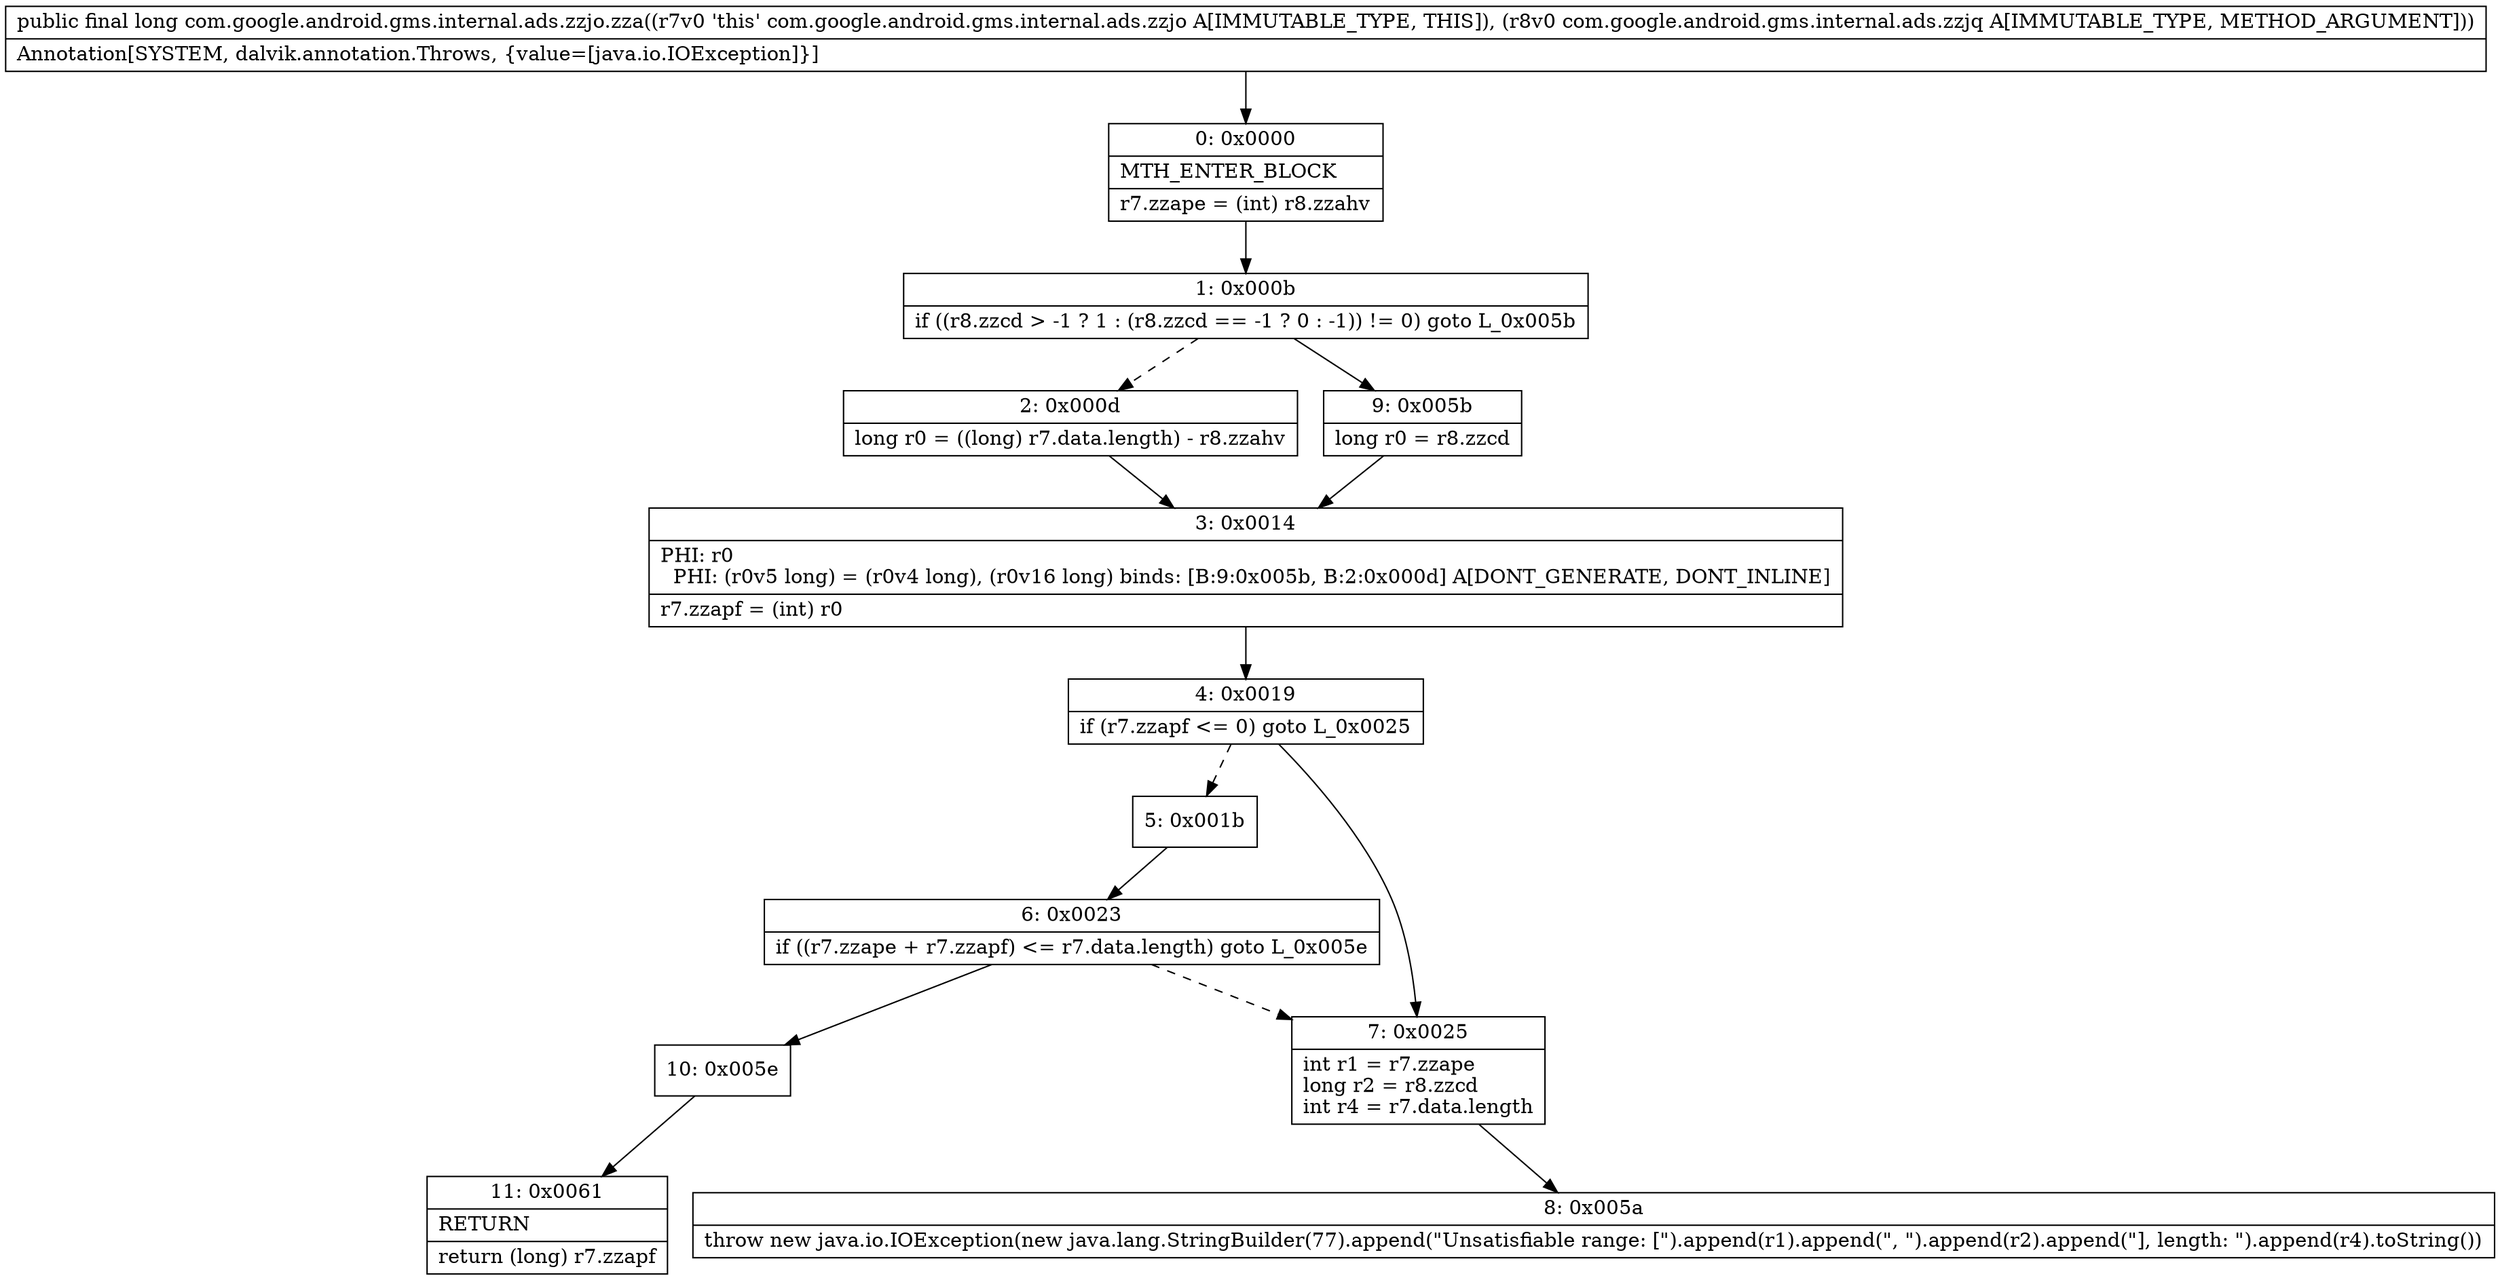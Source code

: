 digraph "CFG forcom.google.android.gms.internal.ads.zzjo.zza(Lcom\/google\/android\/gms\/internal\/ads\/zzjq;)J" {
Node_0 [shape=record,label="{0\:\ 0x0000|MTH_ENTER_BLOCK\l|r7.zzape = (int) r8.zzahv\l}"];
Node_1 [shape=record,label="{1\:\ 0x000b|if ((r8.zzcd \> \-1 ? 1 : (r8.zzcd == \-1 ? 0 : \-1)) != 0) goto L_0x005b\l}"];
Node_2 [shape=record,label="{2\:\ 0x000d|long r0 = ((long) r7.data.length) \- r8.zzahv\l}"];
Node_3 [shape=record,label="{3\:\ 0x0014|PHI: r0 \l  PHI: (r0v5 long) = (r0v4 long), (r0v16 long) binds: [B:9:0x005b, B:2:0x000d] A[DONT_GENERATE, DONT_INLINE]\l|r7.zzapf = (int) r0\l}"];
Node_4 [shape=record,label="{4\:\ 0x0019|if (r7.zzapf \<= 0) goto L_0x0025\l}"];
Node_5 [shape=record,label="{5\:\ 0x001b}"];
Node_6 [shape=record,label="{6\:\ 0x0023|if ((r7.zzape + r7.zzapf) \<= r7.data.length) goto L_0x005e\l}"];
Node_7 [shape=record,label="{7\:\ 0x0025|int r1 = r7.zzape\llong r2 = r8.zzcd\lint r4 = r7.data.length\l}"];
Node_8 [shape=record,label="{8\:\ 0x005a|throw new java.io.IOException(new java.lang.StringBuilder(77).append(\"Unsatisfiable range: [\").append(r1).append(\", \").append(r2).append(\"], length: \").append(r4).toString())\l}"];
Node_9 [shape=record,label="{9\:\ 0x005b|long r0 = r8.zzcd\l}"];
Node_10 [shape=record,label="{10\:\ 0x005e}"];
Node_11 [shape=record,label="{11\:\ 0x0061|RETURN\l|return (long) r7.zzapf\l}"];
MethodNode[shape=record,label="{public final long com.google.android.gms.internal.ads.zzjo.zza((r7v0 'this' com.google.android.gms.internal.ads.zzjo A[IMMUTABLE_TYPE, THIS]), (r8v0 com.google.android.gms.internal.ads.zzjq A[IMMUTABLE_TYPE, METHOD_ARGUMENT]))  | Annotation[SYSTEM, dalvik.annotation.Throws, \{value=[java.io.IOException]\}]\l}"];
MethodNode -> Node_0;
Node_0 -> Node_1;
Node_1 -> Node_2[style=dashed];
Node_1 -> Node_9;
Node_2 -> Node_3;
Node_3 -> Node_4;
Node_4 -> Node_5[style=dashed];
Node_4 -> Node_7;
Node_5 -> Node_6;
Node_6 -> Node_7[style=dashed];
Node_6 -> Node_10;
Node_7 -> Node_8;
Node_9 -> Node_3;
Node_10 -> Node_11;
}

